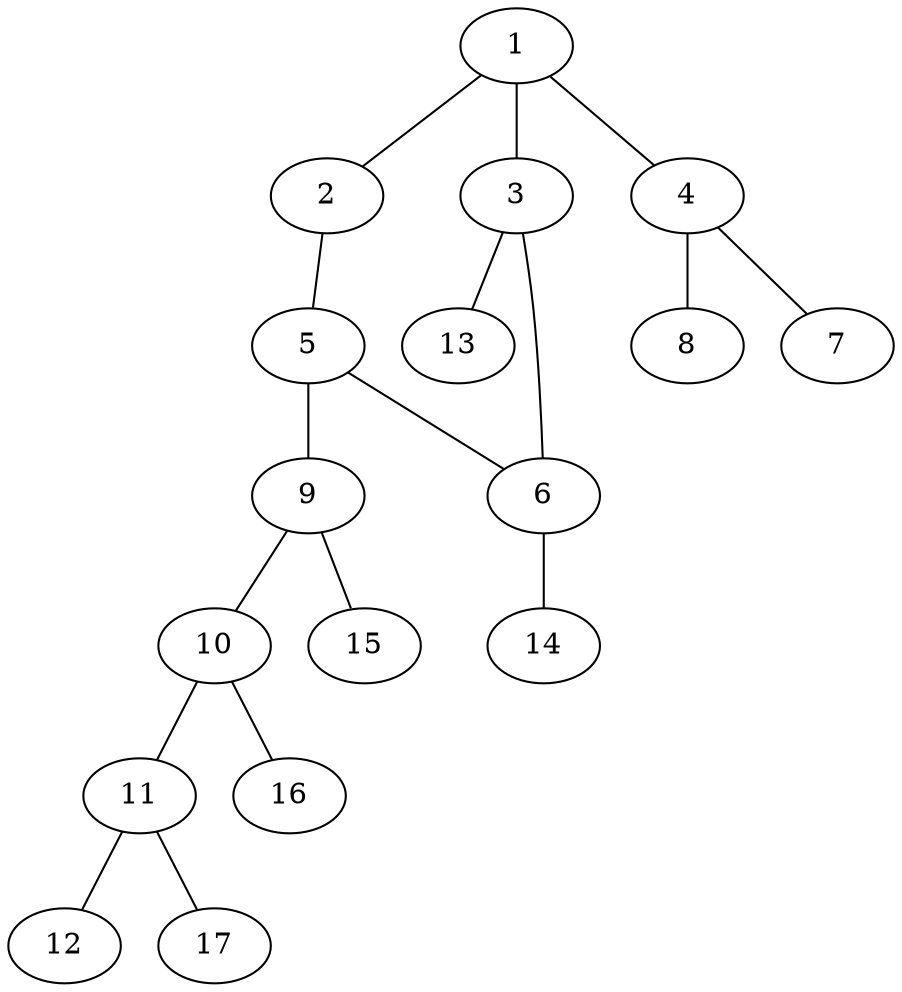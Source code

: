 graph molecule_2911 {
	1	 [chem=C];
	2	 [chem=O];
	1 -- 2	 [valence=1];
	3	 [chem=C];
	1 -- 3	 [valence=2];
	4	 [chem=N];
	1 -- 4	 [valence=1];
	5	 [chem=C];
	2 -- 5	 [valence=1];
	6	 [chem=C];
	3 -- 6	 [valence=1];
	13	 [chem=H];
	3 -- 13	 [valence=1];
	7	 [chem=O];
	4 -- 7	 [valence=2];
	8	 [chem=O];
	4 -- 8	 [valence=1];
	5 -- 6	 [valence=2];
	9	 [chem=C];
	5 -- 9	 [valence=1];
	14	 [chem=H];
	6 -- 14	 [valence=1];
	10	 [chem=C];
	9 -- 10	 [valence=2];
	15	 [chem=H];
	9 -- 15	 [valence=1];
	11	 [chem=C];
	10 -- 11	 [valence=1];
	16	 [chem=H];
	10 -- 16	 [valence=1];
	12	 [chem=O];
	11 -- 12	 [valence=2];
	17	 [chem=H];
	11 -- 17	 [valence=1];
}

